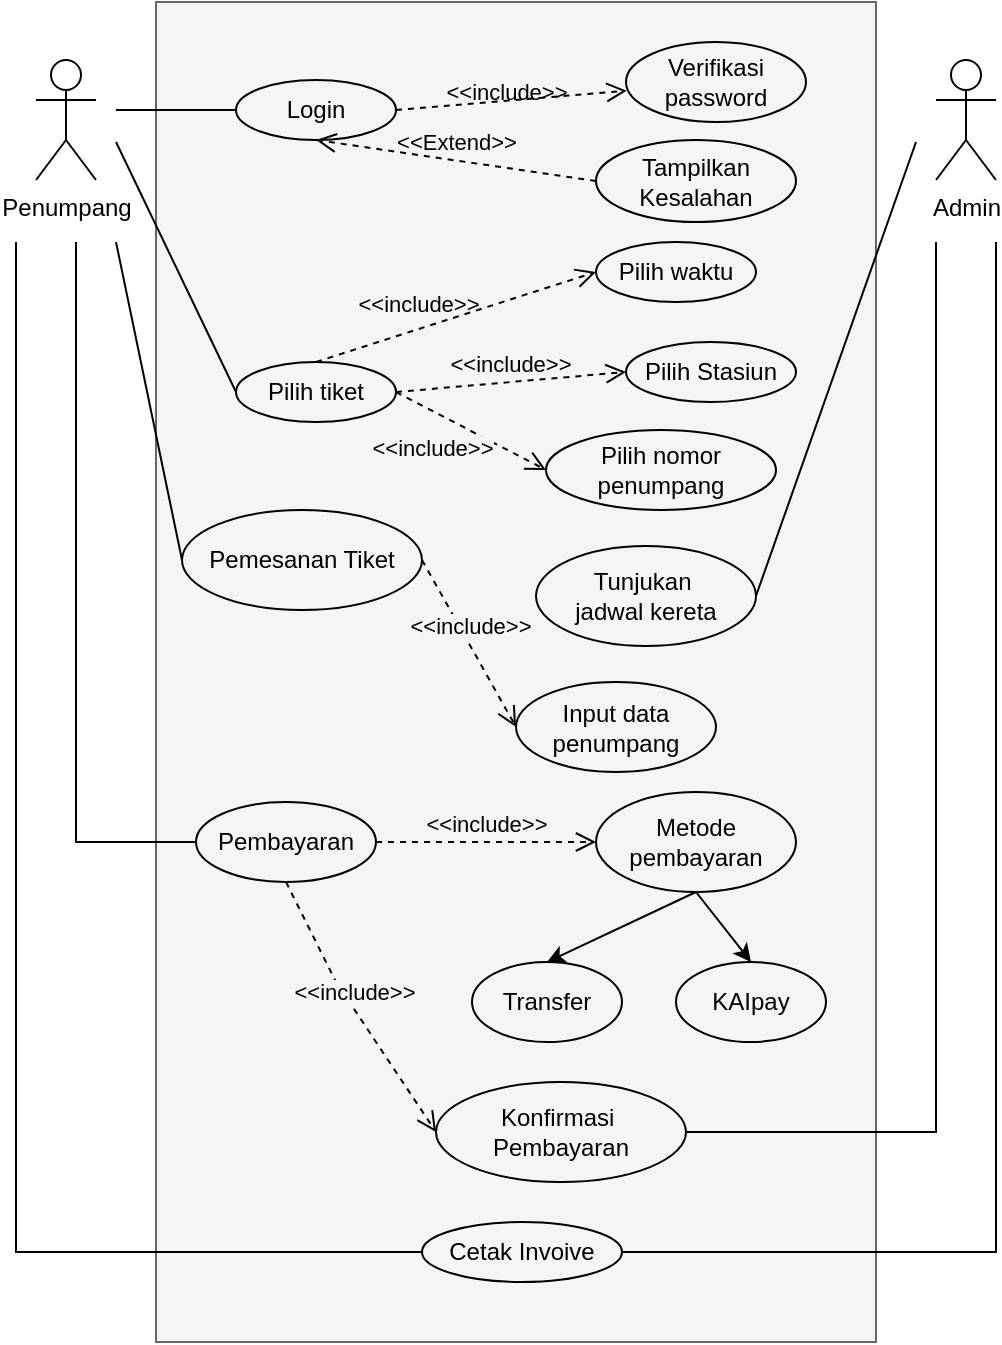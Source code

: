 <mxfile version="24.7.17">
  <diagram name="Page-1" id="s7LHoBz4bxoKhTNwpCAN">
    <mxGraphModel dx="1764" dy="1009" grid="1" gridSize="10" guides="1" tooltips="1" connect="1" arrows="1" fold="1" page="1" pageScale="1" pageWidth="850" pageHeight="1100" math="0" shadow="0">
      <root>
        <mxCell id="0" />
        <mxCell id="1" parent="0" />
        <mxCell id="kHwiwZnfwjtUSQPaJ7qr-1" value="&lt;div&gt;&lt;br&gt;&lt;/div&gt;&lt;div&gt;&lt;br&gt;&lt;/div&gt;" style="html=1;whiteSpace=wrap;fillColor=#F5F5F5;strokeColor=#666666;fontColor=#333333;" parent="1" vertex="1">
          <mxGeometry x="230" y="230" width="360" height="670" as="geometry" />
        </mxCell>
        <mxCell id="kHwiwZnfwjtUSQPaJ7qr-40" style="rounded=0;orthogonalLoop=1;jettySize=auto;html=1;entryX=1;entryY=0.5;entryDx=0;entryDy=0;endArrow=none;endFill=0;" parent="1" target="kHwiwZnfwjtUSQPaJ7qr-31" edge="1">
          <mxGeometry relative="1" as="geometry">
            <mxPoint x="610" y="300" as="sourcePoint" />
          </mxGeometry>
        </mxCell>
        <mxCell id="kHwiwZnfwjtUSQPaJ7qr-41" style="rounded=0;orthogonalLoop=1;jettySize=auto;html=1;entryX=1;entryY=0.5;entryDx=0;entryDy=0;endArrow=none;endFill=0;" parent="1" target="kHwiwZnfwjtUSQPaJ7qr-36" edge="1">
          <mxGeometry relative="1" as="geometry">
            <Array as="points">
              <mxPoint x="620" y="560" />
              <mxPoint x="620" y="795" />
            </Array>
            <mxPoint x="620" y="350" as="sourcePoint" />
          </mxGeometry>
        </mxCell>
        <mxCell id="kHwiwZnfwjtUSQPaJ7qr-42" style="rounded=0;orthogonalLoop=1;jettySize=auto;html=1;entryX=1;entryY=0.5;entryDx=0;entryDy=0;endArrow=none;endFill=0;" parent="1" target="kHwiwZnfwjtUSQPaJ7qr-30" edge="1">
          <mxGeometry relative="1" as="geometry">
            <Array as="points">
              <mxPoint x="650" y="855" />
            </Array>
            <mxPoint x="650" y="350" as="sourcePoint" />
          </mxGeometry>
        </mxCell>
        <mxCell id="kHwiwZnfwjtUSQPaJ7qr-4" value="Admin" style="shape=umlActor;verticalLabelPosition=bottom;verticalAlign=top;html=1;" parent="1" vertex="1">
          <mxGeometry x="620" y="259" width="30" height="60" as="geometry" />
        </mxCell>
        <mxCell id="kHwiwZnfwjtUSQPaJ7qr-23" style="rounded=0;orthogonalLoop=1;jettySize=auto;html=1;entryX=0;entryY=0.5;entryDx=0;entryDy=0;endArrow=none;endFill=0;" parent="1" target="kHwiwZnfwjtUSQPaJ7qr-19" edge="1">
          <mxGeometry relative="1" as="geometry">
            <mxPoint x="210" y="300" as="sourcePoint" />
          </mxGeometry>
        </mxCell>
        <mxCell id="kHwiwZnfwjtUSQPaJ7qr-37" style="rounded=0;orthogonalLoop=1;jettySize=auto;html=1;entryX=0;entryY=0.5;entryDx=0;entryDy=0;endArrow=none;endFill=0;" parent="1" target="kHwiwZnfwjtUSQPaJ7qr-27" edge="1">
          <mxGeometry relative="1" as="geometry">
            <mxPoint x="210" y="350" as="sourcePoint" />
          </mxGeometry>
        </mxCell>
        <mxCell id="kHwiwZnfwjtUSQPaJ7qr-38" style="rounded=0;orthogonalLoop=1;jettySize=auto;html=1;entryX=0;entryY=0.5;entryDx=0;entryDy=0;endArrow=none;endFill=0;" parent="1" target="kHwiwZnfwjtUSQPaJ7qr-28" edge="1">
          <mxGeometry relative="1" as="geometry">
            <mxPoint x="190" y="350" as="sourcePoint" />
            <Array as="points">
              <mxPoint x="190" y="650" />
            </Array>
          </mxGeometry>
        </mxCell>
        <mxCell id="kHwiwZnfwjtUSQPaJ7qr-39" style="rounded=0;orthogonalLoop=1;jettySize=auto;html=1;endArrow=none;endFill=0;entryX=0;entryY=0.5;entryDx=0;entryDy=0;" parent="1" target="kHwiwZnfwjtUSQPaJ7qr-30" edge="1">
          <mxGeometry relative="1" as="geometry">
            <Array as="points">
              <mxPoint x="160" y="855" />
            </Array>
            <mxPoint x="160" y="350" as="sourcePoint" />
            <mxPoint x="190" y="880" as="targetPoint" />
          </mxGeometry>
        </mxCell>
        <mxCell id="kHwiwZnfwjtUSQPaJ7qr-8" value="Penumpang" style="shape=umlActor;verticalLabelPosition=bottom;verticalAlign=top;html=1;" parent="1" vertex="1">
          <mxGeometry x="170" y="259" width="30" height="60" as="geometry" />
        </mxCell>
        <mxCell id="kHwiwZnfwjtUSQPaJ7qr-9" value="Login" style="ellipse;whiteSpace=wrap;html=1;fillColor=none;" parent="1" vertex="1">
          <mxGeometry x="270" y="269" width="80" height="30" as="geometry" />
        </mxCell>
        <mxCell id="kHwiwZnfwjtUSQPaJ7qr-10" value="" style="endArrow=none;html=1;rounded=0;entryX=0;entryY=0.5;entryDx=0;entryDy=0;" parent="1" target="kHwiwZnfwjtUSQPaJ7qr-9" edge="1">
          <mxGeometry width="50" height="50" relative="1" as="geometry">
            <mxPoint x="210" y="284" as="sourcePoint" />
            <mxPoint x="260" y="400" as="targetPoint" />
          </mxGeometry>
        </mxCell>
        <mxCell id="kHwiwZnfwjtUSQPaJ7qr-13" value="Verifikasi&lt;div&gt;password&lt;/div&gt;" style="ellipse;whiteSpace=wrap;html=1;fillColor=none;strokeColor=default;" parent="1" vertex="1">
          <mxGeometry x="465" y="250" width="90" height="40" as="geometry" />
        </mxCell>
        <mxCell id="kHwiwZnfwjtUSQPaJ7qr-15" value="Tampilkan Kesalahan" style="ellipse;whiteSpace=wrap;html=1;fillColor=none;" parent="1" vertex="1">
          <mxGeometry x="450" y="299" width="100" height="41" as="geometry" />
        </mxCell>
        <mxCell id="kHwiwZnfwjtUSQPaJ7qr-18" value="&amp;lt;&amp;lt;Extend&amp;gt;&amp;gt;" style="html=1;verticalAlign=bottom;endArrow=open;dashed=1;endSize=8;curved=0;rounded=0;exitX=0;exitY=0.5;exitDx=0;exitDy=0;entryX=0.5;entryY=1;entryDx=0;entryDy=0;strokeColor=default;strokeWidth=1;labelBackgroundColor=none;" parent="1" source="kHwiwZnfwjtUSQPaJ7qr-15" target="kHwiwZnfwjtUSQPaJ7qr-9" edge="1">
          <mxGeometry relative="1" as="geometry">
            <mxPoint x="380" y="275" as="sourcePoint" />
            <mxPoint x="450" y="275" as="targetPoint" />
          </mxGeometry>
        </mxCell>
        <mxCell id="kHwiwZnfwjtUSQPaJ7qr-19" value="Pilih tiket" style="ellipse;whiteSpace=wrap;html=1;fillColor=none;" parent="1" vertex="1">
          <mxGeometry x="270" y="410" width="80" height="30" as="geometry" />
        </mxCell>
        <mxCell id="kHwiwZnfwjtUSQPaJ7qr-20" value="Pilih waktu" style="ellipse;whiteSpace=wrap;html=1;fillColor=none;" parent="1" vertex="1">
          <mxGeometry x="450" y="350" width="80" height="30" as="geometry" />
        </mxCell>
        <mxCell id="kHwiwZnfwjtUSQPaJ7qr-21" value="Pilih Stasiun" style="ellipse;whiteSpace=wrap;html=1;fillColor=none;" parent="1" vertex="1">
          <mxGeometry x="465" y="400" width="85" height="30" as="geometry" />
        </mxCell>
        <mxCell id="kHwiwZnfwjtUSQPaJ7qr-22" value="Pilih nomor&lt;div&gt;penumpang&lt;/div&gt;" style="ellipse;whiteSpace=wrap;html=1;fillColor=none;" parent="1" vertex="1">
          <mxGeometry x="425" y="444" width="115" height="40" as="geometry" />
        </mxCell>
        <mxCell id="kHwiwZnfwjtUSQPaJ7qr-25" value="&amp;lt;&amp;lt;include&amp;gt;&amp;gt;" style="html=1;verticalAlign=bottom;endArrow=open;dashed=1;endSize=8;curved=0;rounded=0;exitX=1;exitY=0.5;exitDx=0;exitDy=0;entryX=0;entryY=0.5;entryDx=0;entryDy=0;labelBackgroundColor=none;" parent="1" source="kHwiwZnfwjtUSQPaJ7qr-19" target="kHwiwZnfwjtUSQPaJ7qr-21" edge="1">
          <mxGeometry relative="1" as="geometry">
            <mxPoint x="390" y="395" as="sourcePoint" />
            <mxPoint x="450" y="385" as="targetPoint" />
          </mxGeometry>
        </mxCell>
        <mxCell id="kHwiwZnfwjtUSQPaJ7qr-26" value="&amp;lt;&amp;lt;include&amp;gt;&amp;gt;" style="html=1;verticalAlign=bottom;endArrow=open;dashed=1;endSize=8;curved=0;rounded=0;exitX=1;exitY=0.5;exitDx=0;exitDy=0;entryX=0;entryY=0.5;entryDx=0;entryDy=0;labelBackgroundColor=#F5F5F5;" parent="1" source="kHwiwZnfwjtUSQPaJ7qr-19" target="kHwiwZnfwjtUSQPaJ7qr-22" edge="1">
          <mxGeometry x="-0.222" y="-25" relative="1" as="geometry">
            <mxPoint x="390" y="395" as="sourcePoint" />
            <mxPoint x="450" y="435" as="targetPoint" />
            <mxPoint as="offset" />
          </mxGeometry>
        </mxCell>
        <mxCell id="kHwiwZnfwjtUSQPaJ7qr-27" value="Pemesanan Tiket" style="ellipse;whiteSpace=wrap;html=1;fillColor=none;" parent="1" vertex="1">
          <mxGeometry x="243" y="484" width="120" height="50" as="geometry" />
        </mxCell>
        <mxCell id="kHwiwZnfwjtUSQPaJ7qr-28" value="Pembayaran" style="ellipse;whiteSpace=wrap;html=1;fillColor=none;" parent="1" vertex="1">
          <mxGeometry x="250" y="630" width="90" height="40" as="geometry" />
        </mxCell>
        <mxCell id="kHwiwZnfwjtUSQPaJ7qr-30" value="Cetak Invoive" style="ellipse;whiteSpace=wrap;html=1;fillColor=none;" parent="1" vertex="1">
          <mxGeometry x="363" y="840" width="100" height="30" as="geometry" />
        </mxCell>
        <mxCell id="kHwiwZnfwjtUSQPaJ7qr-31" value="Tunjukan&amp;nbsp;&lt;div&gt;jadwal kereta&lt;/div&gt;" style="ellipse;whiteSpace=wrap;html=1;fillColor=none;" parent="1" vertex="1">
          <mxGeometry x="420" y="502" width="110" height="50" as="geometry" />
        </mxCell>
        <mxCell id="kHwiwZnfwjtUSQPaJ7qr-32" value="Input data penumpang" style="ellipse;whiteSpace=wrap;html=1;fillColor=none;" parent="1" vertex="1">
          <mxGeometry x="410" y="570" width="100" height="45" as="geometry" />
        </mxCell>
        <mxCell id="kHwiwZnfwjtUSQPaJ7qr-33" value="Metode pembayaran" style="ellipse;whiteSpace=wrap;html=1;fillColor=none;" parent="1" vertex="1">
          <mxGeometry x="450" y="625" width="100" height="50" as="geometry" />
        </mxCell>
        <mxCell id="kHwiwZnfwjtUSQPaJ7qr-34" value="Transfer" style="ellipse;whiteSpace=wrap;html=1;fillColor=none;" parent="1" vertex="1">
          <mxGeometry x="388" y="710" width="75" height="40" as="geometry" />
        </mxCell>
        <mxCell id="kHwiwZnfwjtUSQPaJ7qr-35" value="KAIpay" style="ellipse;whiteSpace=wrap;html=1;fillColor=none;" parent="1" vertex="1">
          <mxGeometry x="490" y="710" width="75" height="40" as="geometry" />
        </mxCell>
        <mxCell id="kHwiwZnfwjtUSQPaJ7qr-36" value="Konfirmasi&amp;nbsp;&lt;div&gt;Pembayaran&lt;/div&gt;" style="ellipse;whiteSpace=wrap;html=1;fillColor=none;" parent="1" vertex="1">
          <mxGeometry x="370" y="770" width="125" height="50" as="geometry" />
        </mxCell>
        <mxCell id="kHwiwZnfwjtUSQPaJ7qr-43" value="&amp;lt;&amp;lt;include&amp;gt;&amp;gt;" style="html=1;verticalAlign=bottom;endArrow=open;dashed=1;endSize=8;curved=0;rounded=0;exitX=1;exitY=0.5;exitDx=0;exitDy=0;entryX=0;entryY=0.5;entryDx=0;entryDy=0;labelBackgroundColor=#F5F5F5;" parent="1" source="kHwiwZnfwjtUSQPaJ7qr-27" target="kHwiwZnfwjtUSQPaJ7qr-32" edge="1">
          <mxGeometry relative="1" as="geometry">
            <mxPoint x="420" y="470" as="sourcePoint" />
            <mxPoint x="340" y="470" as="targetPoint" />
          </mxGeometry>
        </mxCell>
        <mxCell id="kHwiwZnfwjtUSQPaJ7qr-44" value="&amp;lt;&amp;lt;include&amp;gt;&amp;gt;" style="html=1;verticalAlign=bottom;endArrow=open;dashed=1;endSize=8;curved=0;rounded=0;exitX=1;exitY=0.5;exitDx=0;exitDy=0;entryX=0;entryY=0.5;entryDx=0;entryDy=0;labelBackgroundColor=#F5F5F5;" parent="1" source="kHwiwZnfwjtUSQPaJ7qr-28" target="kHwiwZnfwjtUSQPaJ7qr-33" edge="1">
          <mxGeometry relative="1" as="geometry">
            <mxPoint x="380" y="535" as="sourcePoint" />
            <mxPoint x="430" y="535" as="targetPoint" />
          </mxGeometry>
        </mxCell>
        <mxCell id="kHwiwZnfwjtUSQPaJ7qr-45" value="&amp;lt;&amp;lt;include&amp;gt;&amp;gt;" style="html=1;verticalAlign=bottom;endArrow=open;dashed=1;endSize=8;curved=0;rounded=0;exitX=0.5;exitY=1;exitDx=0;exitDy=0;entryX=0;entryY=0.5;entryDx=0;entryDy=0;labelBackgroundColor=#F5F5F5;" parent="1" source="kHwiwZnfwjtUSQPaJ7qr-28" target="kHwiwZnfwjtUSQPaJ7qr-36" edge="1">
          <mxGeometry relative="1" as="geometry">
            <mxPoint x="370" y="650.0" as="sourcePoint" />
            <mxPoint x="400.0" y="795.0" as="targetPoint" />
            <Array as="points">
              <mxPoint x="320" y="720" />
            </Array>
          </mxGeometry>
        </mxCell>
        <mxCell id="kHwiwZnfwjtUSQPaJ7qr-47" style="edgeStyle=orthogonalEdgeStyle;rounded=0;orthogonalLoop=1;jettySize=auto;html=1;exitX=0.5;exitY=1;exitDx=0;exitDy=0;" parent="1" source="kHwiwZnfwjtUSQPaJ7qr-33" target="kHwiwZnfwjtUSQPaJ7qr-33" edge="1">
          <mxGeometry relative="1" as="geometry" />
        </mxCell>
        <mxCell id="kHwiwZnfwjtUSQPaJ7qr-48" value="" style="endArrow=classic;html=1;rounded=0;exitX=0.5;exitY=1;exitDx=0;exitDy=0;entryX=0.5;entryY=0;entryDx=0;entryDy=0;" parent="1" source="kHwiwZnfwjtUSQPaJ7qr-33" target="kHwiwZnfwjtUSQPaJ7qr-34" edge="1">
          <mxGeometry width="50" height="50" relative="1" as="geometry">
            <mxPoint x="400" y="750" as="sourcePoint" />
            <mxPoint x="470" y="700" as="targetPoint" />
          </mxGeometry>
        </mxCell>
        <mxCell id="kHwiwZnfwjtUSQPaJ7qr-50" value="" style="endArrow=classic;html=1;rounded=0;entryX=0.5;entryY=1;entryDx=0;entryDy=0;exitX=0.5;exitY=1;exitDx=0;exitDy=0;" parent="1" source="kHwiwZnfwjtUSQPaJ7qr-33" target="kHwiwZnfwjtUSQPaJ7qr-33" edge="1">
          <mxGeometry width="50" height="50" relative="1" as="geometry">
            <mxPoint x="350" y="700" as="sourcePoint" />
            <mxPoint x="400" y="650" as="targetPoint" />
          </mxGeometry>
        </mxCell>
        <mxCell id="kHwiwZnfwjtUSQPaJ7qr-51" value="" style="endArrow=classic;html=1;rounded=0;entryX=0.5;entryY=0;entryDx=0;entryDy=0;exitX=0.5;exitY=1;exitDx=0;exitDy=0;" parent="1" source="kHwiwZnfwjtUSQPaJ7qr-33" target="kHwiwZnfwjtUSQPaJ7qr-35" edge="1">
          <mxGeometry width="50" height="50" relative="1" as="geometry">
            <mxPoint x="350" y="700" as="sourcePoint" />
            <mxPoint x="400" y="650" as="targetPoint" />
          </mxGeometry>
        </mxCell>
        <mxCell id="tdNhIrfSdS4DOZbLsSNh-2" value="&amp;lt;&amp;lt;include&amp;gt;&amp;gt;" style="html=1;verticalAlign=bottom;endArrow=open;dashed=1;endSize=8;curved=0;rounded=0;exitX=1;exitY=0.5;exitDx=0;exitDy=0;entryX=0.004;entryY=0.608;entryDx=0;entryDy=0;labelBackgroundColor=none;entryPerimeter=0;" edge="1" parent="1" source="kHwiwZnfwjtUSQPaJ7qr-9" target="kHwiwZnfwjtUSQPaJ7qr-13">
          <mxGeometry x="-0.059" y="-5" relative="1" as="geometry">
            <mxPoint x="390" y="435" as="sourcePoint" />
            <mxPoint x="475" y="435" as="targetPoint" />
            <mxPoint as="offset" />
          </mxGeometry>
        </mxCell>
        <mxCell id="tdNhIrfSdS4DOZbLsSNh-3" value="&amp;lt;&amp;lt;include&amp;gt;&amp;gt;" style="html=1;verticalAlign=bottom;endArrow=open;dashed=1;endSize=8;curved=0;rounded=0;exitX=0.5;exitY=0;exitDx=0;exitDy=0;entryX=0;entryY=0.5;entryDx=0;entryDy=0;labelBackgroundColor=none;" edge="1" parent="1" source="kHwiwZnfwjtUSQPaJ7qr-19" target="kHwiwZnfwjtUSQPaJ7qr-20">
          <mxGeometry x="-0.25" y="3" relative="1" as="geometry">
            <mxPoint x="390" y="435" as="sourcePoint" />
            <mxPoint x="475" y="435" as="targetPoint" />
            <mxPoint as="offset" />
          </mxGeometry>
        </mxCell>
      </root>
    </mxGraphModel>
  </diagram>
</mxfile>
